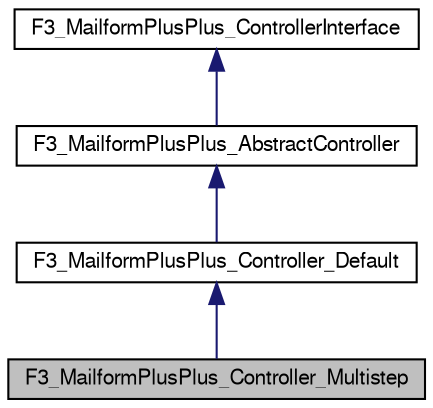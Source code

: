 digraph G
{
  edge [fontname="FreeSans",fontsize="10",labelfontname="FreeSans",labelfontsize="10"];
  node [fontname="FreeSans",fontsize="10",shape=record];
  Node1 [label="F3_MailformPlusPlus_Controller_Multistep",height=0.2,width=0.4,color="black", fillcolor="grey75", style="filled" fontcolor="black"];
  Node2 -> Node1 [dir=back,color="midnightblue",fontsize="10",style="solid",fontname="FreeSans"];
  Node2 [label="F3_MailformPlusPlus_Controller_Default",height=0.2,width=0.4,color="black", fillcolor="white", style="filled",URL="$d1/d79/class_f3___mailform_plus_plus___controller___default.html"];
  Node3 -> Node2 [dir=back,color="midnightblue",fontsize="10",style="solid",fontname="FreeSans"];
  Node3 [label="F3_MailformPlusPlus_AbstractController",height=0.2,width=0.4,color="black", fillcolor="white", style="filled",URL="$dc/d37/class_f3___mailform_plus_plus___abstract_controller.html"];
  Node4 -> Node3 [dir=back,color="midnightblue",fontsize="10",style="solid",fontname="FreeSans"];
  Node4 [label="F3_MailformPlusPlus_ControllerInterface",height=0.2,width=0.4,color="black", fillcolor="white", style="filled",URL="$d3/dee/interface_f3___mailform_plus_plus___controller_interface.html"];
}
